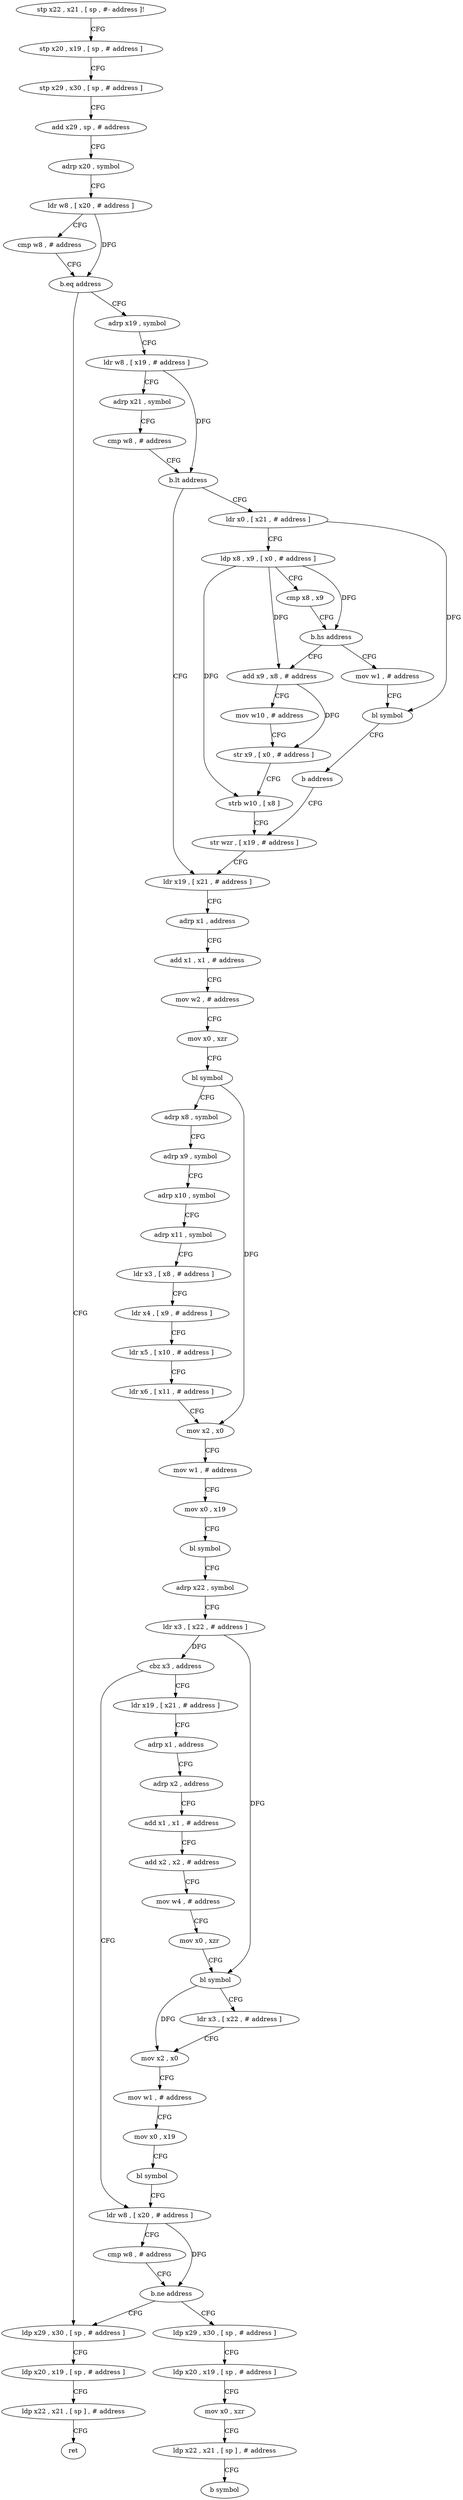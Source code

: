 digraph "func" {
"4213888" [label = "stp x22 , x21 , [ sp , #- address ]!" ]
"4213892" [label = "stp x20 , x19 , [ sp , # address ]" ]
"4213896" [label = "stp x29 , x30 , [ sp , # address ]" ]
"4213900" [label = "add x29 , sp , # address" ]
"4213904" [label = "adrp x20 , symbol" ]
"4213908" [label = "ldr w8 , [ x20 , # address ]" ]
"4213912" [label = "cmp w8 , # address" ]
"4213916" [label = "b.eq address" ]
"4214124" [label = "ldp x29 , x30 , [ sp , # address ]" ]
"4213920" [label = "adrp x19 , symbol" ]
"4214128" [label = "ldp x20 , x19 , [ sp , # address ]" ]
"4214132" [label = "ldp x22 , x21 , [ sp ] , # address" ]
"4214136" [label = "ret" ]
"4213924" [label = "ldr w8 , [ x19 , # address ]" ]
"4213928" [label = "adrp x21 , symbol" ]
"4213932" [label = "cmp w8 , # address" ]
"4213936" [label = "b.lt address" ]
"4213976" [label = "ldr x19 , [ x21 , # address ]" ]
"4213940" [label = "ldr x0 , [ x21 , # address ]" ]
"4213980" [label = "adrp x1 , address" ]
"4213984" [label = "add x1 , x1 , # address" ]
"4213988" [label = "mov w2 , # address" ]
"4213992" [label = "mov x0 , xzr" ]
"4213996" [label = "bl symbol" ]
"4214000" [label = "adrp x8 , symbol" ]
"4214004" [label = "adrp x9 , symbol" ]
"4214008" [label = "adrp x10 , symbol" ]
"4214012" [label = "adrp x11 , symbol" ]
"4214016" [label = "ldr x3 , [ x8 , # address ]" ]
"4214020" [label = "ldr x4 , [ x9 , # address ]" ]
"4214024" [label = "ldr x5 , [ x10 , # address ]" ]
"4214028" [label = "ldr x6 , [ x11 , # address ]" ]
"4214032" [label = "mov x2 , x0" ]
"4214036" [label = "mov w1 , # address" ]
"4214040" [label = "mov x0 , x19" ]
"4214044" [label = "bl symbol" ]
"4214048" [label = "adrp x22 , symbol" ]
"4214052" [label = "ldr x3 , [ x22 , # address ]" ]
"4214056" [label = "cbz x3 , address" ]
"4214112" [label = "ldr w8 , [ x20 , # address ]" ]
"4214060" [label = "ldr x19 , [ x21 , # address ]" ]
"4213944" [label = "ldp x8 , x9 , [ x0 , # address ]" ]
"4213948" [label = "cmp x8 , x9" ]
"4213952" [label = "b.hs address" ]
"4214160" [label = "mov w1 , # address" ]
"4213956" [label = "add x9 , x8 , # address" ]
"4214116" [label = "cmp w8 , # address" ]
"4214120" [label = "b.ne address" ]
"4214140" [label = "ldp x29 , x30 , [ sp , # address ]" ]
"4214064" [label = "adrp x1 , address" ]
"4214068" [label = "adrp x2 , address" ]
"4214072" [label = "add x1 , x1 , # address" ]
"4214076" [label = "add x2 , x2 , # address" ]
"4214080" [label = "mov w4 , # address" ]
"4214084" [label = "mov x0 , xzr" ]
"4214088" [label = "bl symbol" ]
"4214092" [label = "ldr x3 , [ x22 , # address ]" ]
"4214096" [label = "mov x2 , x0" ]
"4214100" [label = "mov w1 , # address" ]
"4214104" [label = "mov x0 , x19" ]
"4214108" [label = "bl symbol" ]
"4214164" [label = "bl symbol" ]
"4214168" [label = "b address" ]
"4213972" [label = "str wzr , [ x19 , # address ]" ]
"4213960" [label = "mov w10 , # address" ]
"4213964" [label = "str x9 , [ x0 , # address ]" ]
"4213968" [label = "strb w10 , [ x8 ]" ]
"4214144" [label = "ldp x20 , x19 , [ sp , # address ]" ]
"4214148" [label = "mov x0 , xzr" ]
"4214152" [label = "ldp x22 , x21 , [ sp ] , # address" ]
"4214156" [label = "b symbol" ]
"4213888" -> "4213892" [ label = "CFG" ]
"4213892" -> "4213896" [ label = "CFG" ]
"4213896" -> "4213900" [ label = "CFG" ]
"4213900" -> "4213904" [ label = "CFG" ]
"4213904" -> "4213908" [ label = "CFG" ]
"4213908" -> "4213912" [ label = "CFG" ]
"4213908" -> "4213916" [ label = "DFG" ]
"4213912" -> "4213916" [ label = "CFG" ]
"4213916" -> "4214124" [ label = "CFG" ]
"4213916" -> "4213920" [ label = "CFG" ]
"4214124" -> "4214128" [ label = "CFG" ]
"4213920" -> "4213924" [ label = "CFG" ]
"4214128" -> "4214132" [ label = "CFG" ]
"4214132" -> "4214136" [ label = "CFG" ]
"4213924" -> "4213928" [ label = "CFG" ]
"4213924" -> "4213936" [ label = "DFG" ]
"4213928" -> "4213932" [ label = "CFG" ]
"4213932" -> "4213936" [ label = "CFG" ]
"4213936" -> "4213976" [ label = "CFG" ]
"4213936" -> "4213940" [ label = "CFG" ]
"4213976" -> "4213980" [ label = "CFG" ]
"4213940" -> "4213944" [ label = "CFG" ]
"4213940" -> "4214164" [ label = "DFG" ]
"4213980" -> "4213984" [ label = "CFG" ]
"4213984" -> "4213988" [ label = "CFG" ]
"4213988" -> "4213992" [ label = "CFG" ]
"4213992" -> "4213996" [ label = "CFG" ]
"4213996" -> "4214000" [ label = "CFG" ]
"4213996" -> "4214032" [ label = "DFG" ]
"4214000" -> "4214004" [ label = "CFG" ]
"4214004" -> "4214008" [ label = "CFG" ]
"4214008" -> "4214012" [ label = "CFG" ]
"4214012" -> "4214016" [ label = "CFG" ]
"4214016" -> "4214020" [ label = "CFG" ]
"4214020" -> "4214024" [ label = "CFG" ]
"4214024" -> "4214028" [ label = "CFG" ]
"4214028" -> "4214032" [ label = "CFG" ]
"4214032" -> "4214036" [ label = "CFG" ]
"4214036" -> "4214040" [ label = "CFG" ]
"4214040" -> "4214044" [ label = "CFG" ]
"4214044" -> "4214048" [ label = "CFG" ]
"4214048" -> "4214052" [ label = "CFG" ]
"4214052" -> "4214056" [ label = "DFG" ]
"4214052" -> "4214088" [ label = "DFG" ]
"4214056" -> "4214112" [ label = "CFG" ]
"4214056" -> "4214060" [ label = "CFG" ]
"4214112" -> "4214116" [ label = "CFG" ]
"4214112" -> "4214120" [ label = "DFG" ]
"4214060" -> "4214064" [ label = "CFG" ]
"4213944" -> "4213948" [ label = "CFG" ]
"4213944" -> "4213952" [ label = "DFG" ]
"4213944" -> "4213956" [ label = "DFG" ]
"4213944" -> "4213968" [ label = "DFG" ]
"4213948" -> "4213952" [ label = "CFG" ]
"4213952" -> "4214160" [ label = "CFG" ]
"4213952" -> "4213956" [ label = "CFG" ]
"4214160" -> "4214164" [ label = "CFG" ]
"4213956" -> "4213960" [ label = "CFG" ]
"4213956" -> "4213964" [ label = "DFG" ]
"4214116" -> "4214120" [ label = "CFG" ]
"4214120" -> "4214140" [ label = "CFG" ]
"4214120" -> "4214124" [ label = "CFG" ]
"4214140" -> "4214144" [ label = "CFG" ]
"4214064" -> "4214068" [ label = "CFG" ]
"4214068" -> "4214072" [ label = "CFG" ]
"4214072" -> "4214076" [ label = "CFG" ]
"4214076" -> "4214080" [ label = "CFG" ]
"4214080" -> "4214084" [ label = "CFG" ]
"4214084" -> "4214088" [ label = "CFG" ]
"4214088" -> "4214092" [ label = "CFG" ]
"4214088" -> "4214096" [ label = "DFG" ]
"4214092" -> "4214096" [ label = "CFG" ]
"4214096" -> "4214100" [ label = "CFG" ]
"4214100" -> "4214104" [ label = "CFG" ]
"4214104" -> "4214108" [ label = "CFG" ]
"4214108" -> "4214112" [ label = "CFG" ]
"4214164" -> "4214168" [ label = "CFG" ]
"4214168" -> "4213972" [ label = "CFG" ]
"4213972" -> "4213976" [ label = "CFG" ]
"4213960" -> "4213964" [ label = "CFG" ]
"4213964" -> "4213968" [ label = "CFG" ]
"4213968" -> "4213972" [ label = "CFG" ]
"4214144" -> "4214148" [ label = "CFG" ]
"4214148" -> "4214152" [ label = "CFG" ]
"4214152" -> "4214156" [ label = "CFG" ]
}
